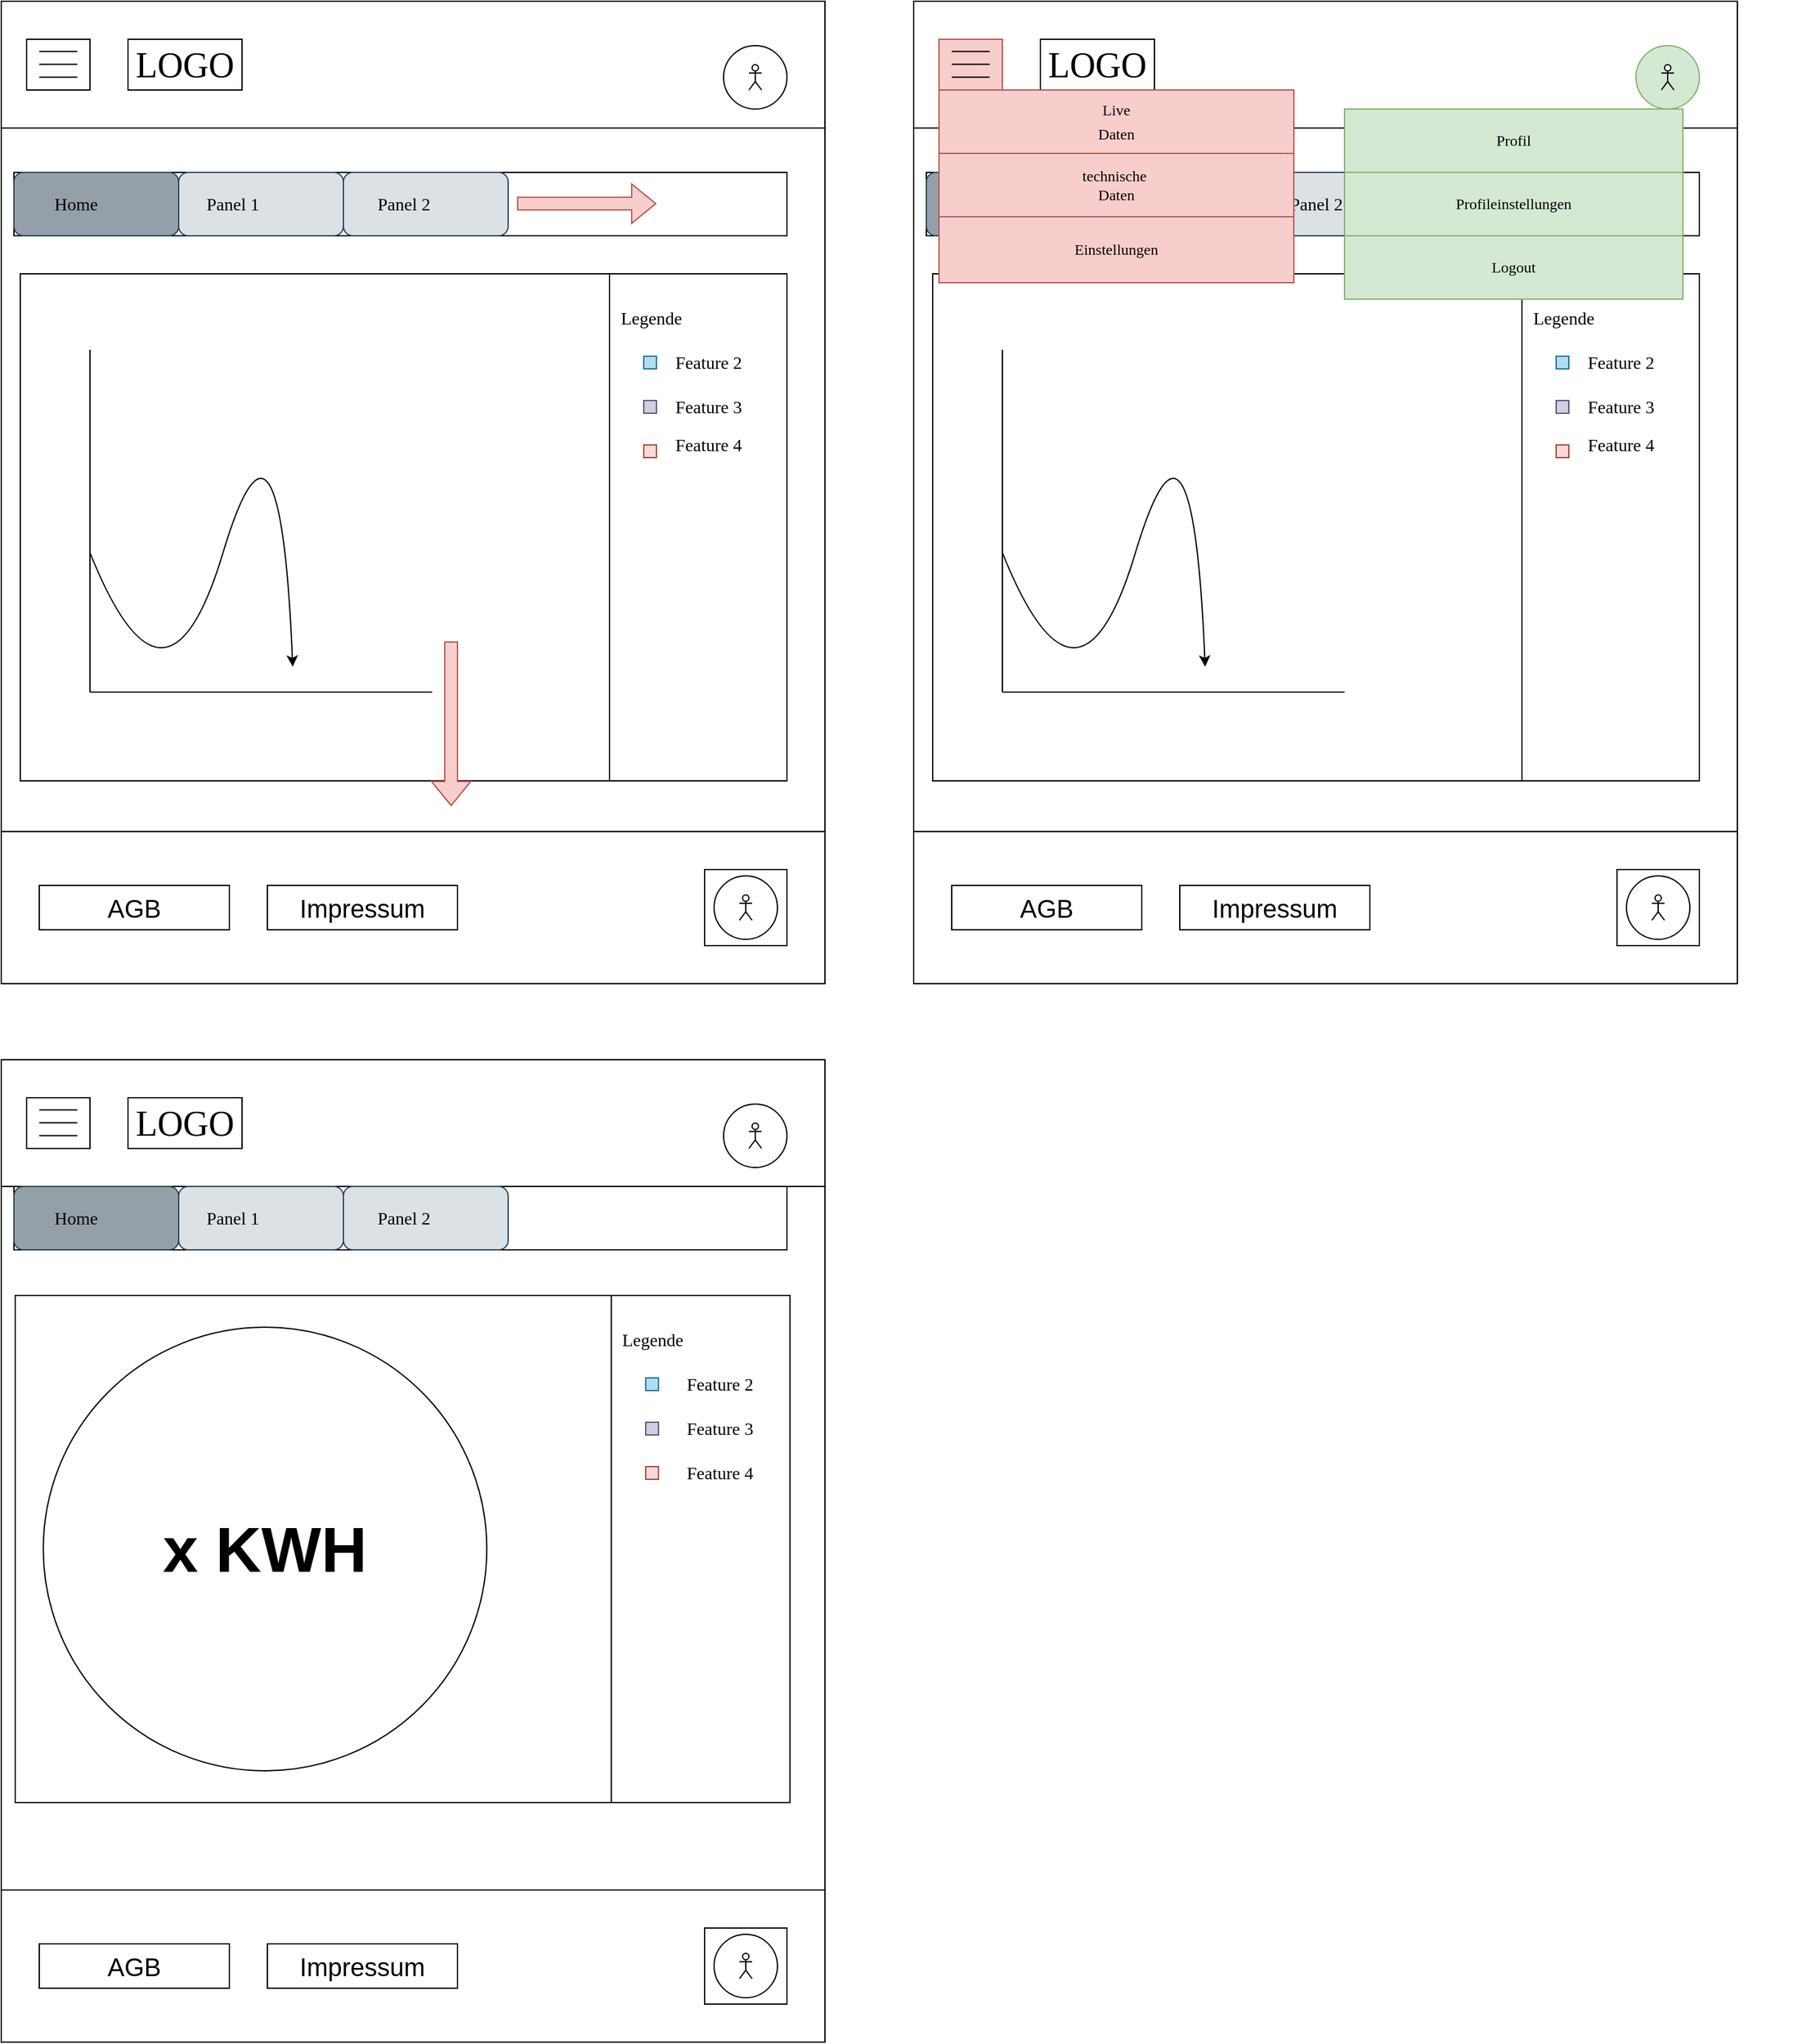 <mxfile version="24.7.12">
  <diagram name="Page-1" id="03018318-947c-dd8e-b7a3-06fadd420f32">
    <mxGraphModel dx="2098" dy="1155" grid="1" gridSize="10" guides="1" tooltips="1" connect="1" arrows="1" fold="1" page="1" pageScale="1" pageWidth="1100" pageHeight="850" background="#ffffff" math="0" shadow="0">
      <root>
        <mxCell id="0" />
        <mxCell id="1" parent="0" />
        <mxCell id="677b7b8949515195-1" value="" style="whiteSpace=wrap;html=1;rounded=0;shadow=0;labelBackgroundColor=none;strokeColor=#000000;strokeWidth=1;fillColor=none;fontFamily=Verdana;fontSize=12;fontColor=#000000;align=center;comic=0;" parent="1" vertex="1">
          <mxGeometry x="20" y="25" width="650" height="775" as="geometry" />
        </mxCell>
        <mxCell id="677b7b8949515195-2" value="LOGO" style="whiteSpace=wrap;html=1;rounded=0;shadow=0;labelBackgroundColor=none;strokeWidth=1;fontFamily=Verdana;fontSize=28;align=center;comic=0;" parent="1" vertex="1">
          <mxGeometry x="120" y="55" width="90" height="40" as="geometry" />
        </mxCell>
        <mxCell id="677b7b8949515195-9" value="" style="line;strokeWidth=1;html=1;rounded=0;shadow=0;labelBackgroundColor=none;fillColor=none;fontFamily=Verdana;fontSize=14;fontColor=#000000;align=center;comic=0;" parent="1" vertex="1">
          <mxGeometry x="20" y="120" width="650" height="10" as="geometry" />
        </mxCell>
        <mxCell id="677b7b8949515195-10" value="" style="whiteSpace=wrap;html=1;rounded=0;shadow=0;labelBackgroundColor=none;strokeWidth=1;fontFamily=Verdana;fontSize=12;align=center;comic=0;imageAspect=1;glass=0;" parent="1" vertex="1">
          <mxGeometry x="30" y="160" width="610" height="50" as="geometry" />
        </mxCell>
        <mxCell id="677b7b8949515195-25" value="" style="whiteSpace=wrap;html=1;rounded=0;shadow=0;labelBackgroundColor=none;strokeWidth=1;fillColor=none;fontFamily=Verdana;fontSize=12;align=center;comic=0;" parent="1" vertex="1">
          <mxGeometry x="490" y="240" width="150" height="400" as="geometry" />
        </mxCell>
        <mxCell id="677b7b8949515195-44" value="Legende" style="text;html=1;points=[];align=left;verticalAlign=top;spacingTop=-4;fontSize=14;fontFamily=Verdana" parent="1" vertex="1">
          <mxGeometry x="507" y="265" width="170" height="20" as="geometry" />
        </mxCell>
        <mxCell id="677b7b8949515195-45" value="Feature 2" style="text;html=1;points=[];align=left;verticalAlign=top;spacingTop=-4;fontSize=14;fontFamily=Verdana" parent="1" vertex="1">
          <mxGeometry x="550" y="300" width="170" height="20" as="geometry" />
        </mxCell>
        <mxCell id="677b7b8949515195-46" value="Feature 3" style="text;html=1;points=[];align=left;verticalAlign=top;spacingTop=-4;fontSize=14;fontFamily=Verdana" parent="1" vertex="1">
          <mxGeometry x="550" y="335" width="170" height="20" as="geometry" />
        </mxCell>
        <mxCell id="677b7b8949515195-47" value="Feature 4" style="text;html=1;points=[];align=left;verticalAlign=top;spacingTop=-4;fontSize=14;fontFamily=Verdana" parent="1" vertex="1">
          <mxGeometry x="550" y="365" width="170" height="20" as="geometry" />
        </mxCell>
        <mxCell id="YfUJsYa7JWNBY5BSQh2_-1" value="&lt;font style=&quot;font-size: 12px;&quot;&gt;Live&lt;/font&gt;&lt;div style=&quot;font-size: 12px;&quot;&gt;&lt;font style=&quot;font-size: 12px;&quot;&gt;Daten&lt;/font&gt;&lt;/div&gt;&lt;div style=&quot;font-size: 12px;&quot;&gt;&lt;font style=&quot;font-size: 12px;&quot;&gt;&lt;br&gt;&lt;/font&gt;&lt;/div&gt;" style="whiteSpace=wrap;html=1;rounded=0;shadow=0;labelBackgroundColor=none;strokeWidth=1;fontFamily=Verdana;fontSize=28;align=center;comic=0;jiggle=1;" parent="1" vertex="1">
          <mxGeometry x="265" y="1560" width="80" height="50" as="geometry" />
        </mxCell>
        <mxCell id="YfUJsYa7JWNBY5BSQh2_-4" value="" style="whiteSpace=wrap;html=1;rounded=0;shadow=0;labelBackgroundColor=none;strokeWidth=1;fillColor=#b1ddf0;fontFamily=Verdana;fontSize=12;align=center;comic=0;strokeColor=#10739e;" parent="1" vertex="1">
          <mxGeometry x="527" y="305" width="10" height="10" as="geometry" />
        </mxCell>
        <mxCell id="YfUJsYa7JWNBY5BSQh2_-5" value="" style="whiteSpace=wrap;html=1;rounded=0;shadow=0;labelBackgroundColor=none;strokeWidth=1;fillColor=#d0cee2;fontFamily=Verdana;fontSize=12;align=center;comic=0;strokeColor=#56517e;" parent="1" vertex="1">
          <mxGeometry x="527" y="340" width="10" height="10" as="geometry" />
        </mxCell>
        <mxCell id="YfUJsYa7JWNBY5BSQh2_-6" value="" style="whiteSpace=wrap;html=1;rounded=0;shadow=0;labelBackgroundColor=none;strokeWidth=1;fillColor=#fad9d5;fontFamily=Verdana;fontSize=12;align=center;comic=0;strokeColor=#ae4132;" parent="1" vertex="1">
          <mxGeometry x="527" y="375" width="10" height="10" as="geometry" />
        </mxCell>
        <mxCell id="YfUJsYa7JWNBY5BSQh2_-7" value="" style="rounded=0;whiteSpace=wrap;html=1;fillColor=default;" parent="1" vertex="1">
          <mxGeometry x="35" y="240" width="465" height="400" as="geometry" />
        </mxCell>
        <mxCell id="YfUJsYa7JWNBY5BSQh2_-8" value="" style="rounded=1;whiteSpace=wrap;html=1;fillColor=#959FA8;strokeColor=#23445d;" parent="1" vertex="1">
          <mxGeometry x="30" y="160" width="130" height="50" as="geometry" />
        </mxCell>
        <mxCell id="677b7b8949515195-11" value="Home" style="text;html=1;points=[];align=left;verticalAlign=top;spacingTop=-4;fontSize=14;fontFamily=Verdana" parent="1" vertex="1">
          <mxGeometry x="60" y="175" width="60" height="20" as="geometry" />
        </mxCell>
        <mxCell id="YfUJsYa7JWNBY5BSQh2_-10" value="" style="rounded=1;whiteSpace=wrap;html=1;fillColor=#dce1e5;strokeColor=#23445d;" parent="1" vertex="1">
          <mxGeometry x="160" y="160" width="130" height="50" as="geometry" />
        </mxCell>
        <mxCell id="677b7b8949515195-12" value="Panel 1" style="text;html=1;points=[];align=left;verticalAlign=top;spacingTop=-4;fontSize=14;fontFamily=Verdana" parent="1" vertex="1">
          <mxGeometry x="180" y="175" width="60" height="20" as="geometry" />
        </mxCell>
        <mxCell id="YfUJsYa7JWNBY5BSQh2_-11" value="" style="rounded=1;whiteSpace=wrap;html=1;fillColor=#dce1e5;strokeColor=#23445d;" parent="1" vertex="1">
          <mxGeometry x="290" y="160" width="130" height="50" as="geometry" />
        </mxCell>
        <mxCell id="677b7b8949515195-14" value="Panel 2" style="text;html=1;points=[];align=left;verticalAlign=top;spacingTop=-4;fontSize=14;fontFamily=Verdana" parent="1" vertex="1">
          <mxGeometry x="315" y="175" width="60" height="20" as="geometry" />
        </mxCell>
        <mxCell id="YfUJsYa7JWNBY5BSQh2_-35" value="" style="ellipse;whiteSpace=wrap;html=1;aspect=fixed;" parent="1" vertex="1">
          <mxGeometry x="590" y="60" width="50" height="50" as="geometry" />
        </mxCell>
        <mxCell id="YfUJsYa7JWNBY5BSQh2_-36" value="" style="shape=umlActor;verticalLabelPosition=bottom;verticalAlign=top;html=1;outlineConnect=0;" parent="1" vertex="1">
          <mxGeometry x="610" y="75" width="10" height="20" as="geometry" />
        </mxCell>
        <mxCell id="YfUJsYa7JWNBY5BSQh2_-38" value="" style="rounded=0;whiteSpace=wrap;html=1;" parent="1" vertex="1">
          <mxGeometry x="20" y="680" width="650" height="120" as="geometry" />
        </mxCell>
        <mxCell id="YfUJsYa7JWNBY5BSQh2_-39" value="&lt;font style=&quot;font-size: 20px;&quot;&gt;Impressum&lt;/font&gt;" style="rounded=0;whiteSpace=wrap;html=1;" parent="1" vertex="1">
          <mxGeometry x="230" y="722.5" width="150" height="35" as="geometry" />
        </mxCell>
        <mxCell id="YfUJsYa7JWNBY5BSQh2_-40" value="&lt;font style=&quot;font-size: 20px;&quot;&gt;AGB&lt;/font&gt;" style="rounded=0;whiteSpace=wrap;html=1;" parent="1" vertex="1">
          <mxGeometry x="50" y="722.5" width="150" height="35" as="geometry" />
        </mxCell>
        <mxCell id="NpDlIRzmC5MDV6J9_U-j-1" value="" style="endArrow=none;html=1;rounded=0;" parent="1" edge="1">
          <mxGeometry width="50" height="50" relative="1" as="geometry">
            <mxPoint x="90" y="300" as="sourcePoint" />
            <mxPoint x="90" y="570" as="targetPoint" />
          </mxGeometry>
        </mxCell>
        <mxCell id="NpDlIRzmC5MDV6J9_U-j-2" value="" style="endArrow=none;html=1;rounded=0;" parent="1" edge="1">
          <mxGeometry width="50" height="50" relative="1" as="geometry">
            <mxPoint x="90" y="570" as="sourcePoint" />
            <mxPoint x="360" y="570" as="targetPoint" />
          </mxGeometry>
        </mxCell>
        <mxCell id="NpDlIRzmC5MDV6J9_U-j-3" value="" style="curved=1;endArrow=classic;html=1;rounded=0;" parent="1" edge="1">
          <mxGeometry width="50" height="50" relative="1" as="geometry">
            <mxPoint x="90" y="460" as="sourcePoint" />
            <mxPoint x="250" y="550" as="targetPoint" />
            <Array as="points">
              <mxPoint x="150" y="610" />
              <mxPoint x="240" y="310" />
            </Array>
          </mxGeometry>
        </mxCell>
        <mxCell id="NpDlIRzmC5MDV6J9_U-j-4" value="" style="shape=flexArrow;endArrow=classic;html=1;rounded=0;fillColor=#f8cecc;strokeColor=#b85450;" parent="1" edge="1">
          <mxGeometry width="50" height="50" relative="1" as="geometry">
            <mxPoint x="427" y="184.67" as="sourcePoint" />
            <mxPoint x="537" y="184.67" as="targetPoint" />
          </mxGeometry>
        </mxCell>
        <mxCell id="NpDlIRzmC5MDV6J9_U-j-10" value="" style="group" parent="1" vertex="1" connectable="0">
          <mxGeometry x="40" y="55" width="50" height="40" as="geometry" />
        </mxCell>
        <mxCell id="YfUJsYa7JWNBY5BSQh2_-2" value="&lt;div style=&quot;font-size: 13px;&quot;&gt;&lt;br&gt;&lt;/div&gt;" style="whiteSpace=wrap;html=1;rounded=0;shadow=0;labelBackgroundColor=none;strokeWidth=1;fontFamily=Verdana;fontSize=28;align=center;comic=0;" parent="NpDlIRzmC5MDV6J9_U-j-10" vertex="1">
          <mxGeometry width="50" height="40" as="geometry" />
        </mxCell>
        <mxCell id="NpDlIRzmC5MDV6J9_U-j-6" value="" style="endArrow=none;html=1;rounded=0;" parent="NpDlIRzmC5MDV6J9_U-j-10" edge="1">
          <mxGeometry width="50" height="50" relative="1" as="geometry">
            <mxPoint x="10" y="9.66" as="sourcePoint" />
            <mxPoint x="40" y="9.66" as="targetPoint" />
          </mxGeometry>
        </mxCell>
        <mxCell id="NpDlIRzmC5MDV6J9_U-j-7" value="" style="endArrow=none;html=1;rounded=0;" parent="NpDlIRzmC5MDV6J9_U-j-10" edge="1">
          <mxGeometry width="50" height="50" relative="1" as="geometry">
            <mxPoint x="10" y="19.72" as="sourcePoint" />
            <mxPoint x="40" y="19.72" as="targetPoint" />
          </mxGeometry>
        </mxCell>
        <mxCell id="NpDlIRzmC5MDV6J9_U-j-8" value="" style="endArrow=none;html=1;rounded=0;" parent="NpDlIRzmC5MDV6J9_U-j-10" edge="1">
          <mxGeometry width="50" height="50" relative="1" as="geometry">
            <mxPoint x="10" y="29.86" as="sourcePoint" />
            <mxPoint x="40" y="29.86" as="targetPoint" />
          </mxGeometry>
        </mxCell>
        <mxCell id="NpDlIRzmC5MDV6J9_U-j-13" value="" style="group" parent="1" vertex="1" connectable="0">
          <mxGeometry x="31" y="1046" width="699" height="400" as="geometry" />
        </mxCell>
        <mxCell id="YfUJsYa7JWNBY5BSQh2_-22" value="" style="whiteSpace=wrap;html=1;rounded=0;shadow=0;labelBackgroundColor=none;strokeWidth=1;fillColor=none;fontFamily=Verdana;fontSize=12;align=center;comic=0;" parent="NpDlIRzmC5MDV6J9_U-j-13" vertex="1">
          <mxGeometry x="466.336" width="145.037" height="400" as="geometry" />
        </mxCell>
        <mxCell id="YfUJsYa7JWNBY5BSQh2_-23" value="" style="rounded=0;whiteSpace=wrap;html=1;fillColor=default;" parent="NpDlIRzmC5MDV6J9_U-j-13" vertex="1">
          <mxGeometry width="470.365" height="400" as="geometry" />
        </mxCell>
        <mxCell id="YfUJsYa7JWNBY5BSQh2_-24" value="&lt;font style=&quot;font-size: 50px;&quot;&gt;&lt;b&gt;x KWH&lt;/b&gt;&lt;/font&gt;" style="ellipse;whiteSpace=wrap;html=1;aspect=fixed;" parent="NpDlIRzmC5MDV6J9_U-j-13" vertex="1">
          <mxGeometry x="22.159" y="25" width="350" height="350" as="geometry" />
        </mxCell>
        <mxCell id="YfUJsYa7JWNBY5BSQh2_-27" value="Legende" style="text;html=1;points=[];align=left;verticalAlign=top;spacingTop=-4;fontSize=14;fontFamily=Verdana" parent="NpDlIRzmC5MDV6J9_U-j-13" vertex="1">
          <mxGeometry x="477.415" y="25" width="171.225" height="20" as="geometry" />
        </mxCell>
        <mxCell id="YfUJsYa7JWNBY5BSQh2_-28" value="Feature 2" style="text;html=1;points=[];align=left;verticalAlign=top;spacingTop=-4;fontSize=14;fontFamily=Verdana" parent="NpDlIRzmC5MDV6J9_U-j-13" vertex="1">
          <mxGeometry x="527.775" y="60" width="171.225" height="20" as="geometry" />
        </mxCell>
        <mxCell id="YfUJsYa7JWNBY5BSQh2_-29" value="Feature 3" style="text;html=1;points=[];align=left;verticalAlign=top;spacingTop=-4;fontSize=14;fontFamily=Verdana" parent="NpDlIRzmC5MDV6J9_U-j-13" vertex="1">
          <mxGeometry x="527.775" y="95" width="171.225" height="20" as="geometry" />
        </mxCell>
        <mxCell id="YfUJsYa7JWNBY5BSQh2_-30" value="Feature 4" style="text;html=1;points=[];align=left;verticalAlign=top;spacingTop=-4;fontSize=14;fontFamily=Verdana" parent="NpDlIRzmC5MDV6J9_U-j-13" vertex="1">
          <mxGeometry x="527.775" y="130" width="171.225" height="20" as="geometry" />
        </mxCell>
        <mxCell id="YfUJsYa7JWNBY5BSQh2_-31" value="" style="whiteSpace=wrap;html=1;rounded=0;shadow=0;labelBackgroundColor=none;strokeWidth=1;fillColor=#b1ddf0;fontFamily=Verdana;fontSize=12;align=center;comic=0;strokeColor=#10739e;" parent="NpDlIRzmC5MDV6J9_U-j-13" vertex="1">
          <mxGeometry x="497.559" y="65" width="10.072" height="10" as="geometry" />
        </mxCell>
        <mxCell id="YfUJsYa7JWNBY5BSQh2_-32" value="" style="whiteSpace=wrap;html=1;rounded=0;shadow=0;labelBackgroundColor=none;strokeWidth=1;fillColor=#d0cee2;fontFamily=Verdana;fontSize=12;align=center;comic=0;strokeColor=#56517e;" parent="NpDlIRzmC5MDV6J9_U-j-13" vertex="1">
          <mxGeometry x="497.559" y="100" width="10.072" height="10" as="geometry" />
        </mxCell>
        <mxCell id="YfUJsYa7JWNBY5BSQh2_-33" value="" style="whiteSpace=wrap;html=1;rounded=0;shadow=0;labelBackgroundColor=none;strokeWidth=1;fillColor=#fad9d5;fontFamily=Verdana;fontSize=12;align=center;comic=0;strokeColor=#ae4132;" parent="NpDlIRzmC5MDV6J9_U-j-13" vertex="1">
          <mxGeometry x="497.559" y="135" width="10.072" height="10" as="geometry" />
        </mxCell>
        <mxCell id="NpDlIRzmC5MDV6J9_U-j-14" value="" style="group" parent="1" vertex="1" connectable="0">
          <mxGeometry x="575" y="710" width="65" height="60" as="geometry" />
        </mxCell>
        <mxCell id="YfUJsYa7JWNBY5BSQh2_-43" value="" style="rounded=0;whiteSpace=wrap;html=1;" parent="NpDlIRzmC5MDV6J9_U-j-14" vertex="1">
          <mxGeometry width="65" height="60" as="geometry" />
        </mxCell>
        <mxCell id="YfUJsYa7JWNBY5BSQh2_-44" value="" style="ellipse;whiteSpace=wrap;html=1;aspect=fixed;" parent="NpDlIRzmC5MDV6J9_U-j-14" vertex="1">
          <mxGeometry x="7.5" y="5" width="50" height="50" as="geometry" />
        </mxCell>
        <mxCell id="YfUJsYa7JWNBY5BSQh2_-45" value="" style="shape=umlActor;verticalLabelPosition=bottom;verticalAlign=top;html=1;outlineConnect=0;" parent="NpDlIRzmC5MDV6J9_U-j-14" vertex="1">
          <mxGeometry x="27.5" y="20" width="10" height="20" as="geometry" />
        </mxCell>
        <mxCell id="NpDlIRzmC5MDV6J9_U-j-16" value="" style="shape=flexArrow;endArrow=classic;html=1;rounded=0;fillColor=#f8cecc;strokeColor=#b85450;" parent="1" edge="1">
          <mxGeometry width="50" height="50" relative="1" as="geometry">
            <mxPoint x="375" y="530" as="sourcePoint" />
            <mxPoint x="375" y="660" as="targetPoint" />
          </mxGeometry>
        </mxCell>
        <mxCell id="NpDlIRzmC5MDV6J9_U-j-17" value="" style="whiteSpace=wrap;html=1;rounded=0;shadow=0;labelBackgroundColor=none;strokeColor=#000000;strokeWidth=1;fillColor=none;fontFamily=Verdana;fontSize=12;fontColor=#000000;align=center;comic=0;" parent="1" vertex="1">
          <mxGeometry x="20" y="860" width="650" height="775" as="geometry" />
        </mxCell>
        <mxCell id="NpDlIRzmC5MDV6J9_U-j-18" value="LOGO" style="whiteSpace=wrap;html=1;rounded=0;shadow=0;labelBackgroundColor=none;strokeWidth=1;fontFamily=Verdana;fontSize=28;align=center;comic=0;" parent="1" vertex="1">
          <mxGeometry x="120" y="890" width="90" height="40" as="geometry" />
        </mxCell>
        <mxCell id="NpDlIRzmC5MDV6J9_U-j-19" value="" style="line;strokeWidth=1;html=1;rounded=0;shadow=0;labelBackgroundColor=none;fillColor=none;fontFamily=Verdana;fontSize=14;fontColor=#000000;align=center;comic=0;" parent="1" vertex="1">
          <mxGeometry x="20" y="955" width="650" height="10" as="geometry" />
        </mxCell>
        <mxCell id="NpDlIRzmC5MDV6J9_U-j-36" value="" style="ellipse;whiteSpace=wrap;html=1;aspect=fixed;" parent="1" vertex="1">
          <mxGeometry x="590" y="895" width="50" height="50" as="geometry" />
        </mxCell>
        <mxCell id="NpDlIRzmC5MDV6J9_U-j-37" value="" style="shape=umlActor;verticalLabelPosition=bottom;verticalAlign=top;html=1;outlineConnect=0;" parent="1" vertex="1">
          <mxGeometry x="610" y="910" width="10" height="20" as="geometry" />
        </mxCell>
        <mxCell id="NpDlIRzmC5MDV6J9_U-j-38" value="" style="rounded=0;whiteSpace=wrap;html=1;" parent="1" vertex="1">
          <mxGeometry x="20" y="1515" width="650" height="120" as="geometry" />
        </mxCell>
        <mxCell id="NpDlIRzmC5MDV6J9_U-j-39" value="&lt;font style=&quot;font-size: 20px;&quot;&gt;Impressum&lt;/font&gt;" style="rounded=0;whiteSpace=wrap;html=1;" parent="1" vertex="1">
          <mxGeometry x="230" y="1557.5" width="150" height="35" as="geometry" />
        </mxCell>
        <mxCell id="NpDlIRzmC5MDV6J9_U-j-40" value="&lt;font style=&quot;font-size: 20px;&quot;&gt;AGB&lt;/font&gt;" style="rounded=0;whiteSpace=wrap;html=1;" parent="1" vertex="1">
          <mxGeometry x="50" y="1557.5" width="150" height="35" as="geometry" />
        </mxCell>
        <mxCell id="NpDlIRzmC5MDV6J9_U-j-45" value="" style="group" parent="1" vertex="1" connectable="0">
          <mxGeometry x="40" y="890" width="50" height="40" as="geometry" />
        </mxCell>
        <mxCell id="NpDlIRzmC5MDV6J9_U-j-46" value="&lt;div style=&quot;font-size: 13px;&quot;&gt;&lt;br&gt;&lt;/div&gt;" style="whiteSpace=wrap;html=1;rounded=0;shadow=0;labelBackgroundColor=none;strokeWidth=1;fontFamily=Verdana;fontSize=28;align=center;comic=0;" parent="NpDlIRzmC5MDV6J9_U-j-45" vertex="1">
          <mxGeometry width="50" height="40" as="geometry" />
        </mxCell>
        <mxCell id="NpDlIRzmC5MDV6J9_U-j-47" value="" style="endArrow=none;html=1;rounded=0;" parent="NpDlIRzmC5MDV6J9_U-j-45" edge="1">
          <mxGeometry width="50" height="50" relative="1" as="geometry">
            <mxPoint x="10" y="9.66" as="sourcePoint" />
            <mxPoint x="40" y="9.66" as="targetPoint" />
          </mxGeometry>
        </mxCell>
        <mxCell id="NpDlIRzmC5MDV6J9_U-j-48" value="" style="endArrow=none;html=1;rounded=0;" parent="NpDlIRzmC5MDV6J9_U-j-45" edge="1">
          <mxGeometry width="50" height="50" relative="1" as="geometry">
            <mxPoint x="10" y="19.72" as="sourcePoint" />
            <mxPoint x="40" y="19.72" as="targetPoint" />
          </mxGeometry>
        </mxCell>
        <mxCell id="NpDlIRzmC5MDV6J9_U-j-49" value="" style="endArrow=none;html=1;rounded=0;" parent="NpDlIRzmC5MDV6J9_U-j-45" edge="1">
          <mxGeometry width="50" height="50" relative="1" as="geometry">
            <mxPoint x="10" y="29.86" as="sourcePoint" />
            <mxPoint x="40" y="29.86" as="targetPoint" />
          </mxGeometry>
        </mxCell>
        <mxCell id="NpDlIRzmC5MDV6J9_U-j-50" value="" style="group" parent="1" vertex="1" connectable="0">
          <mxGeometry x="575" y="1545" width="65" height="60" as="geometry" />
        </mxCell>
        <mxCell id="NpDlIRzmC5MDV6J9_U-j-51" value="" style="rounded=0;whiteSpace=wrap;html=1;" parent="NpDlIRzmC5MDV6J9_U-j-50" vertex="1">
          <mxGeometry width="65" height="60" as="geometry" />
        </mxCell>
        <mxCell id="NpDlIRzmC5MDV6J9_U-j-52" value="" style="ellipse;whiteSpace=wrap;html=1;aspect=fixed;" parent="NpDlIRzmC5MDV6J9_U-j-50" vertex="1">
          <mxGeometry x="7.5" y="5" width="50" height="50" as="geometry" />
        </mxCell>
        <mxCell id="NpDlIRzmC5MDV6J9_U-j-53" value="" style="shape=umlActor;verticalLabelPosition=bottom;verticalAlign=top;html=1;outlineConnect=0;" parent="NpDlIRzmC5MDV6J9_U-j-50" vertex="1">
          <mxGeometry x="27.5" y="20" width="10" height="20" as="geometry" />
        </mxCell>
        <mxCell id="NpDlIRzmC5MDV6J9_U-j-55" value="" style="group" parent="1" vertex="1" connectable="0">
          <mxGeometry x="30" y="960" width="610" height="50" as="geometry" />
        </mxCell>
        <mxCell id="NpDlIRzmC5MDV6J9_U-j-20" value="" style="whiteSpace=wrap;html=1;rounded=0;shadow=0;labelBackgroundColor=none;strokeWidth=1;fontFamily=Verdana;fontSize=12;align=center;comic=0;imageAspect=1;glass=0;" parent="NpDlIRzmC5MDV6J9_U-j-55" vertex="1">
          <mxGeometry width="610" height="50" as="geometry" />
        </mxCell>
        <mxCell id="NpDlIRzmC5MDV6J9_U-j-30" value="" style="rounded=1;whiteSpace=wrap;html=1;fillColor=#959FA8;strokeColor=#23445d;" parent="NpDlIRzmC5MDV6J9_U-j-55" vertex="1">
          <mxGeometry width="130" height="50" as="geometry" />
        </mxCell>
        <mxCell id="NpDlIRzmC5MDV6J9_U-j-31" value="Home" style="text;html=1;points=[];align=left;verticalAlign=top;spacingTop=-4;fontSize=14;fontFamily=Verdana" parent="NpDlIRzmC5MDV6J9_U-j-55" vertex="1">
          <mxGeometry x="30" y="15" width="60" height="20" as="geometry" />
        </mxCell>
        <mxCell id="NpDlIRzmC5MDV6J9_U-j-32" value="" style="rounded=1;whiteSpace=wrap;html=1;fillColor=#dce1e5;strokeColor=#23445d;" parent="NpDlIRzmC5MDV6J9_U-j-55" vertex="1">
          <mxGeometry x="130" width="130" height="50" as="geometry" />
        </mxCell>
        <mxCell id="NpDlIRzmC5MDV6J9_U-j-33" value="Panel 1" style="text;html=1;points=[];align=left;verticalAlign=top;spacingTop=-4;fontSize=14;fontFamily=Verdana" parent="NpDlIRzmC5MDV6J9_U-j-55" vertex="1">
          <mxGeometry x="150" y="15" width="60" height="20" as="geometry" />
        </mxCell>
        <mxCell id="NpDlIRzmC5MDV6J9_U-j-34" value="" style="rounded=1;whiteSpace=wrap;html=1;fillColor=#dce1e5;strokeColor=#23445d;" parent="NpDlIRzmC5MDV6J9_U-j-55" vertex="1">
          <mxGeometry x="260" width="130" height="50" as="geometry" />
        </mxCell>
        <mxCell id="NpDlIRzmC5MDV6J9_U-j-35" value="Panel 2" style="text;html=1;points=[];align=left;verticalAlign=top;spacingTop=-4;fontSize=14;fontFamily=Verdana" parent="NpDlIRzmC5MDV6J9_U-j-55" vertex="1">
          <mxGeometry x="285" y="15" width="60" height="20" as="geometry" />
        </mxCell>
        <mxCell id="NpDlIRzmC5MDV6J9_U-j-56" value="" style="whiteSpace=wrap;html=1;rounded=0;shadow=0;labelBackgroundColor=none;strokeColor=#000000;strokeWidth=1;fillColor=none;fontFamily=Verdana;fontSize=12;fontColor=#000000;align=center;comic=0;" parent="1" vertex="1">
          <mxGeometry x="740" y="25" width="650" height="775" as="geometry" />
        </mxCell>
        <mxCell id="NpDlIRzmC5MDV6J9_U-j-57" value="LOGO" style="whiteSpace=wrap;html=1;rounded=0;shadow=0;labelBackgroundColor=none;strokeWidth=1;fontFamily=Verdana;fontSize=28;align=center;comic=0;" parent="1" vertex="1">
          <mxGeometry x="840" y="55" width="90" height="40" as="geometry" />
        </mxCell>
        <mxCell id="NpDlIRzmC5MDV6J9_U-j-58" value="" style="line;strokeWidth=1;html=1;rounded=0;shadow=0;labelBackgroundColor=none;fillColor=none;fontFamily=Verdana;fontSize=14;fontColor=#000000;align=center;comic=0;" parent="1" vertex="1">
          <mxGeometry x="740" y="120" width="650" height="10" as="geometry" />
        </mxCell>
        <mxCell id="NpDlIRzmC5MDV6J9_U-j-59" value="" style="whiteSpace=wrap;html=1;rounded=0;shadow=0;labelBackgroundColor=none;strokeWidth=1;fontFamily=Verdana;fontSize=12;align=center;comic=0;imageAspect=1;glass=0;" parent="1" vertex="1">
          <mxGeometry x="750" y="160" width="610" height="50" as="geometry" />
        </mxCell>
        <mxCell id="NpDlIRzmC5MDV6J9_U-j-60" value="" style="whiteSpace=wrap;html=1;rounded=0;shadow=0;labelBackgroundColor=none;strokeWidth=1;fillColor=none;fontFamily=Verdana;fontSize=12;align=center;comic=0;" parent="1" vertex="1">
          <mxGeometry x="1210" y="240" width="150" height="400" as="geometry" />
        </mxCell>
        <mxCell id="NpDlIRzmC5MDV6J9_U-j-61" value="Legende" style="text;html=1;points=[];align=left;verticalAlign=top;spacingTop=-4;fontSize=14;fontFamily=Verdana" parent="1" vertex="1">
          <mxGeometry x="1227" y="265" width="170" height="20" as="geometry" />
        </mxCell>
        <mxCell id="NpDlIRzmC5MDV6J9_U-j-62" value="Feature 2" style="text;html=1;points=[];align=left;verticalAlign=top;spacingTop=-4;fontSize=14;fontFamily=Verdana" parent="1" vertex="1">
          <mxGeometry x="1270" y="300" width="170" height="20" as="geometry" />
        </mxCell>
        <mxCell id="NpDlIRzmC5MDV6J9_U-j-63" value="Feature 3" style="text;html=1;points=[];align=left;verticalAlign=top;spacingTop=-4;fontSize=14;fontFamily=Verdana" parent="1" vertex="1">
          <mxGeometry x="1270" y="335" width="170" height="20" as="geometry" />
        </mxCell>
        <mxCell id="NpDlIRzmC5MDV6J9_U-j-64" value="Feature 4" style="text;html=1;points=[];align=left;verticalAlign=top;spacingTop=-4;fontSize=14;fontFamily=Verdana" parent="1" vertex="1">
          <mxGeometry x="1270" y="365" width="170" height="20" as="geometry" />
        </mxCell>
        <mxCell id="NpDlIRzmC5MDV6J9_U-j-65" value="" style="whiteSpace=wrap;html=1;rounded=0;shadow=0;labelBackgroundColor=none;strokeWidth=1;fillColor=#b1ddf0;fontFamily=Verdana;fontSize=12;align=center;comic=0;strokeColor=#10739e;" parent="1" vertex="1">
          <mxGeometry x="1247" y="305" width="10" height="10" as="geometry" />
        </mxCell>
        <mxCell id="NpDlIRzmC5MDV6J9_U-j-66" value="" style="whiteSpace=wrap;html=1;rounded=0;shadow=0;labelBackgroundColor=none;strokeWidth=1;fillColor=#d0cee2;fontFamily=Verdana;fontSize=12;align=center;comic=0;strokeColor=#56517e;" parent="1" vertex="1">
          <mxGeometry x="1247" y="340" width="10" height="10" as="geometry" />
        </mxCell>
        <mxCell id="NpDlIRzmC5MDV6J9_U-j-67" value="" style="whiteSpace=wrap;html=1;rounded=0;shadow=0;labelBackgroundColor=none;strokeWidth=1;fillColor=#fad9d5;fontFamily=Verdana;fontSize=12;align=center;comic=0;strokeColor=#ae4132;" parent="1" vertex="1">
          <mxGeometry x="1247" y="375" width="10" height="10" as="geometry" />
        </mxCell>
        <mxCell id="NpDlIRzmC5MDV6J9_U-j-68" value="" style="rounded=0;whiteSpace=wrap;html=1;fillColor=default;" parent="1" vertex="1">
          <mxGeometry x="755" y="240" width="465" height="400" as="geometry" />
        </mxCell>
        <mxCell id="NpDlIRzmC5MDV6J9_U-j-69" value="" style="rounded=1;whiteSpace=wrap;html=1;fillColor=#959FA8;strokeColor=#23445d;" parent="1" vertex="1">
          <mxGeometry x="750" y="160" width="130" height="50" as="geometry" />
        </mxCell>
        <mxCell id="NpDlIRzmC5MDV6J9_U-j-70" value="Home" style="text;html=1;points=[];align=left;verticalAlign=top;spacingTop=-4;fontSize=14;fontFamily=Verdana" parent="1" vertex="1">
          <mxGeometry x="780" y="175" width="60" height="20" as="geometry" />
        </mxCell>
        <mxCell id="NpDlIRzmC5MDV6J9_U-j-71" value="" style="rounded=1;whiteSpace=wrap;html=1;fillColor=#dce1e5;strokeColor=#23445d;" parent="1" vertex="1">
          <mxGeometry x="880" y="160" width="130" height="50" as="geometry" />
        </mxCell>
        <mxCell id="NpDlIRzmC5MDV6J9_U-j-72" value="Panel 1" style="text;html=1;points=[];align=left;verticalAlign=top;spacingTop=-4;fontSize=14;fontFamily=Verdana" parent="1" vertex="1">
          <mxGeometry x="900" y="175" width="60" height="20" as="geometry" />
        </mxCell>
        <mxCell id="NpDlIRzmC5MDV6J9_U-j-73" value="" style="rounded=1;whiteSpace=wrap;html=1;fillColor=#dce1e5;strokeColor=#23445d;" parent="1" vertex="1">
          <mxGeometry x="1010" y="160" width="130" height="50" as="geometry" />
        </mxCell>
        <mxCell id="NpDlIRzmC5MDV6J9_U-j-74" value="Panel 2" style="text;html=1;points=[];align=left;verticalAlign=top;spacingTop=-4;fontSize=14;fontFamily=Verdana" parent="1" vertex="1">
          <mxGeometry x="1035" y="175" width="60" height="20" as="geometry" />
        </mxCell>
        <mxCell id="NpDlIRzmC5MDV6J9_U-j-75" value="" style="ellipse;whiteSpace=wrap;html=1;aspect=fixed;fillStyle=auto;fillColor=#d5e8d4;strokeColor=#82b366;" parent="1" vertex="1">
          <mxGeometry x="1310" y="60" width="50" height="50" as="geometry" />
        </mxCell>
        <mxCell id="NpDlIRzmC5MDV6J9_U-j-76" value="" style="shape=umlActor;verticalLabelPosition=bottom;verticalAlign=top;html=1;outlineConnect=0;" parent="1" vertex="1">
          <mxGeometry x="1330" y="75" width="10" height="20" as="geometry" />
        </mxCell>
        <mxCell id="NpDlIRzmC5MDV6J9_U-j-77" value="" style="rounded=0;whiteSpace=wrap;html=1;" parent="1" vertex="1">
          <mxGeometry x="740" y="680" width="650" height="120" as="geometry" />
        </mxCell>
        <mxCell id="NpDlIRzmC5MDV6J9_U-j-78" value="&lt;font style=&quot;font-size: 20px;&quot;&gt;Impressum&lt;/font&gt;" style="rounded=0;whiteSpace=wrap;html=1;" parent="1" vertex="1">
          <mxGeometry x="950" y="722.5" width="150" height="35" as="geometry" />
        </mxCell>
        <mxCell id="NpDlIRzmC5MDV6J9_U-j-79" value="&lt;font style=&quot;font-size: 20px;&quot;&gt;AGB&lt;/font&gt;" style="rounded=0;whiteSpace=wrap;html=1;" parent="1" vertex="1">
          <mxGeometry x="770" y="722.5" width="150" height="35" as="geometry" />
        </mxCell>
        <mxCell id="NpDlIRzmC5MDV6J9_U-j-80" value="" style="endArrow=none;html=1;rounded=0;" parent="1" edge="1">
          <mxGeometry width="50" height="50" relative="1" as="geometry">
            <mxPoint x="810" y="300" as="sourcePoint" />
            <mxPoint x="810" y="570" as="targetPoint" />
          </mxGeometry>
        </mxCell>
        <mxCell id="NpDlIRzmC5MDV6J9_U-j-81" value="" style="endArrow=none;html=1;rounded=0;" parent="1" edge="1">
          <mxGeometry width="50" height="50" relative="1" as="geometry">
            <mxPoint x="810" y="570" as="sourcePoint" />
            <mxPoint x="1080" y="570" as="targetPoint" />
          </mxGeometry>
        </mxCell>
        <mxCell id="NpDlIRzmC5MDV6J9_U-j-82" value="" style="curved=1;endArrow=classic;html=1;rounded=0;" parent="1" edge="1">
          <mxGeometry width="50" height="50" relative="1" as="geometry">
            <mxPoint x="810" y="460" as="sourcePoint" />
            <mxPoint x="970" y="550" as="targetPoint" />
            <Array as="points">
              <mxPoint x="870" y="610" />
              <mxPoint x="960" y="310" />
            </Array>
          </mxGeometry>
        </mxCell>
        <mxCell id="NpDlIRzmC5MDV6J9_U-j-84" value="" style="group;fillColor=#f8cecc;strokeColor=#b85450;" parent="1" vertex="1" connectable="0">
          <mxGeometry x="760" y="55" width="50" height="40" as="geometry" />
        </mxCell>
        <mxCell id="NpDlIRzmC5MDV6J9_U-j-85" value="&lt;div style=&quot;font-size: 13px;&quot;&gt;&lt;br&gt;&lt;/div&gt;" style="whiteSpace=wrap;html=1;rounded=0;shadow=0;labelBackgroundColor=none;strokeWidth=1;fontFamily=Verdana;fontSize=28;align=center;comic=0;fillColor=#f8cecc;strokeColor=#b85450;" parent="NpDlIRzmC5MDV6J9_U-j-84" vertex="1">
          <mxGeometry width="50" height="40" as="geometry" />
        </mxCell>
        <mxCell id="NpDlIRzmC5MDV6J9_U-j-86" value="" style="endArrow=none;html=1;rounded=0;" parent="NpDlIRzmC5MDV6J9_U-j-84" edge="1">
          <mxGeometry width="50" height="50" relative="1" as="geometry">
            <mxPoint x="10" y="9.66" as="sourcePoint" />
            <mxPoint x="40" y="9.66" as="targetPoint" />
          </mxGeometry>
        </mxCell>
        <mxCell id="NpDlIRzmC5MDV6J9_U-j-87" value="" style="endArrow=none;html=1;rounded=0;" parent="NpDlIRzmC5MDV6J9_U-j-84" edge="1">
          <mxGeometry width="50" height="50" relative="1" as="geometry">
            <mxPoint x="10" y="19.72" as="sourcePoint" />
            <mxPoint x="40" y="19.72" as="targetPoint" />
          </mxGeometry>
        </mxCell>
        <mxCell id="NpDlIRzmC5MDV6J9_U-j-88" value="" style="endArrow=none;html=1;rounded=0;" parent="NpDlIRzmC5MDV6J9_U-j-84" edge="1">
          <mxGeometry width="50" height="50" relative="1" as="geometry">
            <mxPoint x="10" y="29.86" as="sourcePoint" />
            <mxPoint x="40" y="29.86" as="targetPoint" />
          </mxGeometry>
        </mxCell>
        <mxCell id="NpDlIRzmC5MDV6J9_U-j-89" value="" style="group" parent="1" vertex="1" connectable="0">
          <mxGeometry x="1295" y="710" width="65" height="60" as="geometry" />
        </mxCell>
        <mxCell id="NpDlIRzmC5MDV6J9_U-j-90" value="" style="rounded=0;whiteSpace=wrap;html=1;" parent="NpDlIRzmC5MDV6J9_U-j-89" vertex="1">
          <mxGeometry width="65" height="60" as="geometry" />
        </mxCell>
        <mxCell id="NpDlIRzmC5MDV6J9_U-j-91" value="" style="ellipse;whiteSpace=wrap;html=1;aspect=fixed;" parent="NpDlIRzmC5MDV6J9_U-j-89" vertex="1">
          <mxGeometry x="7.5" y="5" width="50" height="50" as="geometry" />
        </mxCell>
        <mxCell id="NpDlIRzmC5MDV6J9_U-j-92" value="" style="shape=umlActor;verticalLabelPosition=bottom;verticalAlign=top;html=1;outlineConnect=0;" parent="NpDlIRzmC5MDV6J9_U-j-89" vertex="1">
          <mxGeometry x="27.5" y="20" width="10" height="20" as="geometry" />
        </mxCell>
        <mxCell id="RZ3EieicBE1gM9EUcNEG-1" value="" style="rounded=0;whiteSpace=wrap;html=1;fillColor=#f8cecc;strokeColor=#b85450;" parent="1" vertex="1">
          <mxGeometry x="760" y="95" width="280" height="152" as="geometry" />
        </mxCell>
        <mxCell id="RZ3EieicBE1gM9EUcNEG-2" value="" style="rounded=0;whiteSpace=wrap;html=1;fillColor=#d5e8d4;strokeColor=#82b366;" parent="1" vertex="1">
          <mxGeometry x="1080" y="110" width="267" height="147" as="geometry" />
        </mxCell>
        <mxCell id="FbOejJHRGYcpnKGtLi1i-1" value="&lt;font style=&quot;font-size: 12px;&quot;&gt;Live&lt;/font&gt;&lt;div style=&quot;font-size: 12px;&quot;&gt;&lt;font style=&quot;font-size: 12px;&quot;&gt;Daten&lt;/font&gt;&lt;/div&gt;&lt;div style=&quot;font-size: 12px;&quot;&gt;&lt;font style=&quot;font-size: 12px;&quot;&gt;&lt;br&gt;&lt;/font&gt;&lt;/div&gt;" style="whiteSpace=wrap;html=1;rounded=0;shadow=0;labelBackgroundColor=none;strokeWidth=1;fontFamily=Verdana;fontSize=28;align=center;comic=0;jiggle=1;fillColor=#f8cecc;strokeColor=#b85450;" vertex="1" parent="1">
          <mxGeometry x="760" y="95" width="280" height="50" as="geometry" />
        </mxCell>
        <mxCell id="FbOejJHRGYcpnKGtLi1i-2" value="&lt;div style=&quot;font-size: 12px;&quot;&gt;&lt;font style=&quot;font-size: 12px;&quot;&gt;technische&amp;nbsp;&lt;/font&gt;&lt;/div&gt;&lt;div style=&quot;font-size: 12px;&quot;&gt;&lt;font style=&quot;font-size: 12px;&quot;&gt;Daten&lt;/font&gt;&lt;/div&gt;" style="whiteSpace=wrap;html=1;rounded=0;shadow=0;labelBackgroundColor=none;strokeWidth=1;fontFamily=Verdana;fontSize=28;align=center;comic=0;fillColor=#f8cecc;strokeColor=#b85450;" vertex="1" parent="1">
          <mxGeometry x="760" y="145" width="280" height="50" as="geometry" />
        </mxCell>
        <mxCell id="FbOejJHRGYcpnKGtLi1i-3" value="&lt;div style=&quot;font-size: 12px;&quot;&gt;Einstellungen&lt;/div&gt;" style="whiteSpace=wrap;html=1;rounded=0;shadow=0;labelBackgroundColor=none;strokeWidth=1;fontFamily=Verdana;fontSize=28;align=center;comic=0;fillColor=#f8cecc;strokeColor=#b85450;" vertex="1" parent="1">
          <mxGeometry x="760" y="195" width="280" height="52" as="geometry" />
        </mxCell>
        <mxCell id="FbOejJHRGYcpnKGtLi1i-4" value="&lt;div style=&quot;font-size: 12px;&quot;&gt;Profil&lt;br&gt;&lt;/div&gt;" style="whiteSpace=wrap;html=1;rounded=0;shadow=0;labelBackgroundColor=none;strokeWidth=1;fontFamily=Verdana;fontSize=28;align=center;comic=0;jiggle=1;fillColor=#d5e8d4;strokeColor=#82b366;" vertex="1" parent="1">
          <mxGeometry x="1080" y="110" width="267" height="50" as="geometry" />
        </mxCell>
        <mxCell id="FbOejJHRGYcpnKGtLi1i-5" value="&lt;div style=&quot;font-size: 12px;&quot;&gt;Profileinstellungen&lt;br&gt;&lt;/div&gt;" style="whiteSpace=wrap;html=1;rounded=0;shadow=0;labelBackgroundColor=none;strokeWidth=1;fontFamily=Verdana;fontSize=28;align=center;comic=0;jiggle=1;fillColor=#d5e8d4;strokeColor=#82b366;" vertex="1" parent="1">
          <mxGeometry x="1080" y="160" width="267" height="50" as="geometry" />
        </mxCell>
        <mxCell id="FbOejJHRGYcpnKGtLi1i-6" value="&lt;div style=&quot;font-size: 12px;&quot;&gt;Logout&lt;br&gt;&lt;/div&gt;" style="whiteSpace=wrap;html=1;rounded=0;shadow=0;labelBackgroundColor=none;strokeWidth=1;fontFamily=Verdana;fontSize=28;align=center;comic=0;jiggle=1;fillColor=#d5e8d4;strokeColor=#82b366;" vertex="1" parent="1">
          <mxGeometry x="1080" y="210" width="267" height="50" as="geometry" />
        </mxCell>
      </root>
    </mxGraphModel>
  </diagram>
</mxfile>
